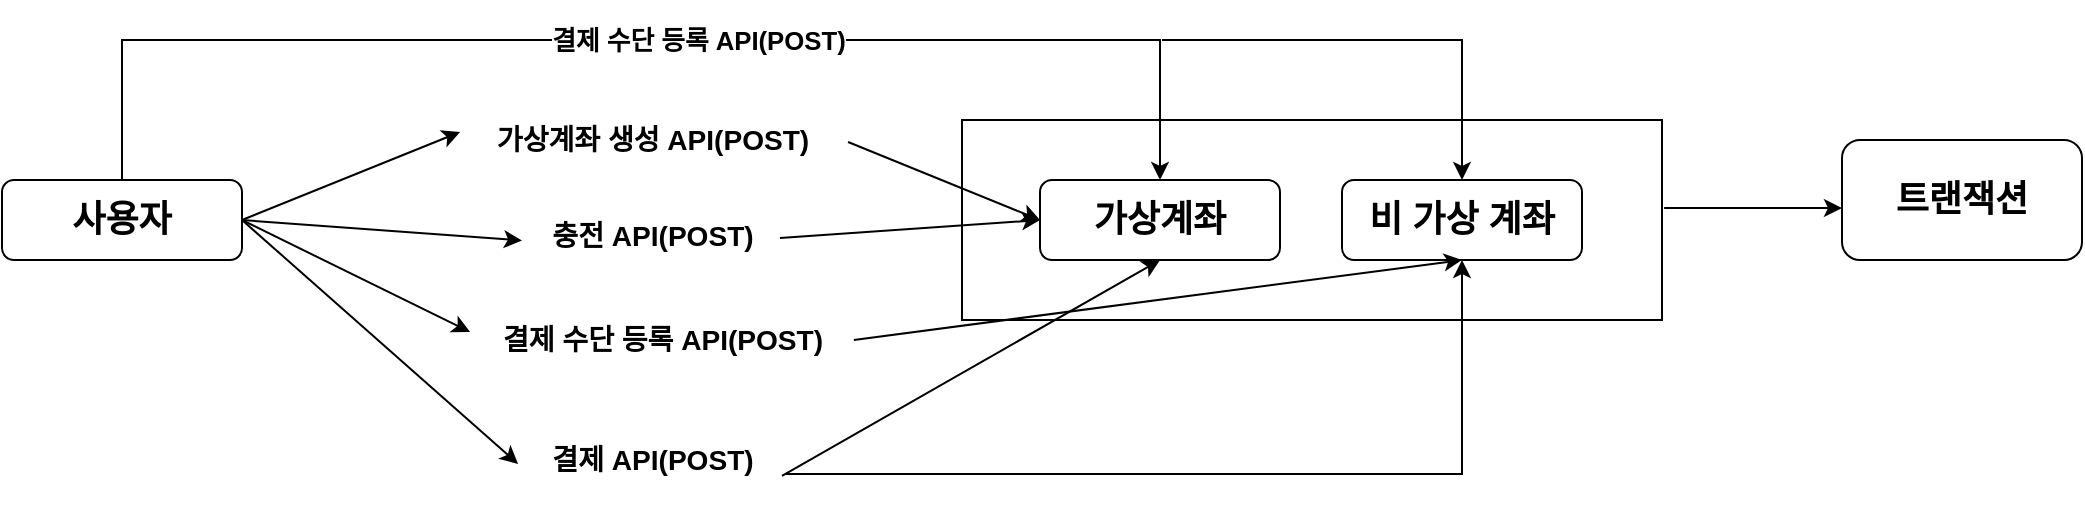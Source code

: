 <mxfile version="21.2.3" type="github">
  <diagram id="C5RBs43oDa-KdzZeNtuy" name="Page-1">
    <mxGraphModel dx="1434" dy="796" grid="1" gridSize="10" guides="1" tooltips="1" connect="1" arrows="1" fold="1" page="1" pageScale="1" pageWidth="827" pageHeight="1169" math="0" shadow="0">
      <root>
        <mxCell id="WIyWlLk6GJQsqaUBKTNV-0" />
        <mxCell id="WIyWlLk6GJQsqaUBKTNV-1" parent="WIyWlLk6GJQsqaUBKTNV-0" />
        <mxCell id="TbvAZddnH93Szv7DOew2-26" value="" style="rounded=0;whiteSpace=wrap;html=1;" vertex="1" parent="WIyWlLk6GJQsqaUBKTNV-1">
          <mxGeometry x="630" y="240" width="350" height="100" as="geometry" />
        </mxCell>
        <mxCell id="WIyWlLk6GJQsqaUBKTNV-3" value="&lt;h2&gt;&lt;font face=&quot;Lucida Console&quot;&gt;사용자&lt;/font&gt;&lt;/h2&gt;" style="rounded=1;whiteSpace=wrap;html=1;fontSize=12;glass=0;strokeWidth=1;shadow=0;" parent="WIyWlLk6GJQsqaUBKTNV-1" vertex="1">
          <mxGeometry x="150" y="270" width="120" height="40" as="geometry" />
        </mxCell>
        <mxCell id="TbvAZddnH93Szv7DOew2-3" value="" style="endArrow=classic;html=1;rounded=0;exitX=0.5;exitY=0;exitDx=0;exitDy=0;entryX=0.5;entryY=0;entryDx=0;entryDy=0;" edge="1" parent="WIyWlLk6GJQsqaUBKTNV-1" source="WIyWlLk6GJQsqaUBKTNV-3" target="WIyWlLk6GJQsqaUBKTNV-7">
          <mxGeometry relative="1" as="geometry">
            <mxPoint x="323" y="400" as="sourcePoint" />
            <mxPoint x="750" y="150" as="targetPoint" />
            <Array as="points">
              <mxPoint x="210" y="200" />
              <mxPoint x="329" y="200" />
              <mxPoint x="489" y="200" />
              <mxPoint x="639" y="200" />
              <mxPoint x="729" y="200" />
            </Array>
          </mxGeometry>
        </mxCell>
        <mxCell id="TbvAZddnH93Szv7DOew2-4" value="&lt;h3&gt;결제 수단 등록 API(POST)&lt;/h3&gt;" style="edgeLabel;resizable=0;html=1;align=center;verticalAlign=middle;" connectable="0" vertex="1" parent="TbvAZddnH93Szv7DOew2-3">
          <mxGeometry relative="1" as="geometry">
            <mxPoint x="28" as="offset" />
          </mxGeometry>
        </mxCell>
        <mxCell id="WIyWlLk6GJQsqaUBKTNV-7" value="&lt;h2&gt;가상계좌&lt;/h2&gt;" style="rounded=1;whiteSpace=wrap;html=1;fontSize=12;glass=0;strokeWidth=1;shadow=0;movable=1;resizable=1;rotatable=1;deletable=1;editable=1;locked=0;connectable=1;container=0;" parent="WIyWlLk6GJQsqaUBKTNV-1" vertex="1">
          <mxGeometry x="669" y="270" width="120" height="40" as="geometry" />
        </mxCell>
        <mxCell id="WIyWlLk6GJQsqaUBKTNV-12" value="&lt;h2&gt;비 가상 계좌&lt;/h2&gt;" style="rounded=1;whiteSpace=wrap;html=1;fontSize=12;glass=0;strokeWidth=1;shadow=0;movable=1;resizable=1;rotatable=1;deletable=1;editable=1;locked=0;connectable=1;container=0;" parent="WIyWlLk6GJQsqaUBKTNV-1" vertex="1">
          <mxGeometry x="820" y="270" width="120" height="40" as="geometry" />
        </mxCell>
        <mxCell id="TbvAZddnH93Szv7DOew2-22" value="" style="endArrow=classic;html=1;rounded=0;entryX=0.5;entryY=0;entryDx=0;entryDy=0;" edge="1" parent="WIyWlLk6GJQsqaUBKTNV-1" target="WIyWlLk6GJQsqaUBKTNV-12">
          <mxGeometry width="50" height="50" relative="1" as="geometry">
            <mxPoint x="730" y="200" as="sourcePoint" />
            <mxPoint x="890" y="270" as="targetPoint" />
            <Array as="points">
              <mxPoint x="840" y="200" />
              <mxPoint x="880" y="200" />
            </Array>
          </mxGeometry>
        </mxCell>
        <mxCell id="TbvAZddnH93Szv7DOew2-29" value="" style="endArrow=classic;html=1;rounded=0;exitX=1;exitY=0.5;exitDx=0;exitDy=0;entryX=-0.005;entryY=0.433;entryDx=0;entryDy=0;entryPerimeter=0;" edge="1" parent="WIyWlLk6GJQsqaUBKTNV-1" source="WIyWlLk6GJQsqaUBKTNV-3" target="TbvAZddnH93Szv7DOew2-40">
          <mxGeometry width="50" height="50" relative="1" as="geometry">
            <mxPoint x="510" y="360" as="sourcePoint" />
            <mxPoint x="364" y="292.5" as="targetPoint" />
          </mxGeometry>
        </mxCell>
        <mxCell id="TbvAZddnH93Szv7DOew2-30" value="" style="endArrow=classic;html=1;rounded=0;exitX=1.016;exitY=0.517;exitDx=0;exitDy=0;entryX=0;entryY=0.5;entryDx=0;entryDy=0;exitPerimeter=0;" edge="1" parent="WIyWlLk6GJQsqaUBKTNV-1" source="TbvAZddnH93Szv7DOew2-40" target="WIyWlLk6GJQsqaUBKTNV-7">
          <mxGeometry width="50" height="50" relative="1" as="geometry">
            <mxPoint x="534" y="292.5" as="sourcePoint" />
            <mxPoint x="560" y="310" as="targetPoint" />
          </mxGeometry>
        </mxCell>
        <mxCell id="TbvAZddnH93Szv7DOew2-31" value="" style="endArrow=classic;html=1;rounded=0;" edge="1" parent="WIyWlLk6GJQsqaUBKTNV-1" target="TbvAZddnH93Szv7DOew2-41">
          <mxGeometry width="50" height="50" relative="1" as="geometry">
            <mxPoint x="270" y="290" as="sourcePoint" />
            <mxPoint x="400" y="290" as="targetPoint" />
          </mxGeometry>
        </mxCell>
        <mxCell id="TbvAZddnH93Szv7DOew2-32" value="" style="endArrow=classic;html=1;rounded=0;exitX=0.992;exitY=0.414;exitDx=0;exitDy=0;entryX=0;entryY=0.5;entryDx=0;entryDy=0;exitPerimeter=0;" edge="1" parent="WIyWlLk6GJQsqaUBKTNV-1" source="TbvAZddnH93Szv7DOew2-41" target="WIyWlLk6GJQsqaUBKTNV-7">
          <mxGeometry width="50" height="50" relative="1" as="geometry">
            <mxPoint x="532.98" y="335.13" as="sourcePoint" />
            <mxPoint x="560" y="310" as="targetPoint" />
          </mxGeometry>
        </mxCell>
        <mxCell id="TbvAZddnH93Szv7DOew2-33" value="" style="endArrow=classic;html=1;rounded=0;exitX=1;exitY=0.5;exitDx=0;exitDy=0;entryX=-0.005;entryY=0.289;entryDx=0;entryDy=0;entryPerimeter=0;" edge="1" parent="WIyWlLk6GJQsqaUBKTNV-1" source="WIyWlLk6GJQsqaUBKTNV-3" target="TbvAZddnH93Szv7DOew2-43">
          <mxGeometry width="50" height="50" relative="1" as="geometry">
            <mxPoint x="510" y="330" as="sourcePoint" />
            <mxPoint x="386" y="348" as="targetPoint" />
          </mxGeometry>
        </mxCell>
        <mxCell id="TbvAZddnH93Szv7DOew2-34" value="" style="endArrow=classic;html=1;rounded=0;exitX=1;exitY=0.633;exitDx=0;exitDy=0;entryX=0.5;entryY=1;entryDx=0;entryDy=0;exitPerimeter=0;" edge="1" parent="WIyWlLk6GJQsqaUBKTNV-1" source="TbvAZddnH93Szv7DOew2-42" target="WIyWlLk6GJQsqaUBKTNV-7">
          <mxGeometry width="50" height="50" relative="1" as="geometry">
            <mxPoint x="534" y="365" as="sourcePoint" />
            <mxPoint x="560" y="280" as="targetPoint" />
            <Array as="points" />
          </mxGeometry>
        </mxCell>
        <mxCell id="TbvAZddnH93Szv7DOew2-35" value="" style="endArrow=classic;html=1;rounded=0;exitX=1.005;exitY=0.333;exitDx=0;exitDy=0;entryX=0.5;entryY=1;entryDx=0;entryDy=0;exitPerimeter=0;" edge="1" parent="WIyWlLk6GJQsqaUBKTNV-1" source="TbvAZddnH93Szv7DOew2-43" target="WIyWlLk6GJQsqaUBKTNV-12">
          <mxGeometry width="50" height="50" relative="1" as="geometry">
            <mxPoint x="534" y="365" as="sourcePoint" />
            <mxPoint x="560" y="280" as="targetPoint" />
            <Array as="points" />
          </mxGeometry>
        </mxCell>
        <mxCell id="TbvAZddnH93Szv7DOew2-36" value="" style="endArrow=classic;html=1;rounded=0;entryX=-0.015;entryY=0.533;entryDx=0;entryDy=0;entryPerimeter=0;" edge="1" parent="WIyWlLk6GJQsqaUBKTNV-1" target="TbvAZddnH93Szv7DOew2-42">
          <mxGeometry width="50" height="50" relative="1" as="geometry">
            <mxPoint x="270" y="290" as="sourcePoint" />
            <mxPoint x="410" y="400" as="targetPoint" />
          </mxGeometry>
        </mxCell>
        <mxCell id="TbvAZddnH93Szv7DOew2-37" value="" style="endArrow=classic;html=1;rounded=0;exitX=1.015;exitY=0.617;exitDx=0;exitDy=0;exitPerimeter=0;entryX=0.5;entryY=1;entryDx=0;entryDy=0;" edge="1" parent="WIyWlLk6GJQsqaUBKTNV-1" source="TbvAZddnH93Szv7DOew2-42" target="WIyWlLk6GJQsqaUBKTNV-12">
          <mxGeometry width="50" height="50" relative="1" as="geometry">
            <mxPoint x="535.02" y="391.1" as="sourcePoint" />
            <mxPoint x="880" y="310" as="targetPoint" />
            <Array as="points">
              <mxPoint x="880" y="417" />
            </Array>
          </mxGeometry>
        </mxCell>
        <mxCell id="TbvAZddnH93Szv7DOew2-38" value="&lt;h2&gt;트랜잭션&lt;/h2&gt;" style="rounded=1;whiteSpace=wrap;html=1;" vertex="1" parent="WIyWlLk6GJQsqaUBKTNV-1">
          <mxGeometry x="1070" y="250" width="120" height="60" as="geometry" />
        </mxCell>
        <mxCell id="TbvAZddnH93Szv7DOew2-39" value="" style="endArrow=classic;html=1;rounded=0;exitX=1.003;exitY=0.44;exitDx=0;exitDy=0;exitPerimeter=0;" edge="1" parent="WIyWlLk6GJQsqaUBKTNV-1" source="TbvAZddnH93Szv7DOew2-26">
          <mxGeometry width="50" height="50" relative="1" as="geometry">
            <mxPoint x="510" y="330" as="sourcePoint" />
            <mxPoint x="1070" y="284" as="targetPoint" />
          </mxGeometry>
        </mxCell>
        <mxCell id="TbvAZddnH93Szv7DOew2-40" value="&lt;h3&gt;가상계좌 생성 API(POST)&lt;/h3&gt;" style="text;html=1;align=center;verticalAlign=middle;resizable=0;points=[];autosize=1;strokeColor=none;fillColor=none;" vertex="1" parent="WIyWlLk6GJQsqaUBKTNV-1">
          <mxGeometry x="380" y="220" width="190" height="60" as="geometry" />
        </mxCell>
        <mxCell id="TbvAZddnH93Szv7DOew2-41" value="&lt;h3&gt;충전 API(POST)&lt;/h3&gt;&lt;div&gt;&lt;br&gt;&lt;/div&gt;" style="text;html=1;align=center;verticalAlign=middle;resizable=0;points=[];autosize=1;strokeColor=none;fillColor=none;" vertex="1" parent="WIyWlLk6GJQsqaUBKTNV-1">
          <mxGeometry x="410" y="270" width="130" height="70" as="geometry" />
        </mxCell>
        <mxCell id="TbvAZddnH93Szv7DOew2-42" value="&lt;h3&gt;결제 API(POST)&lt;/h3&gt;" style="text;html=1;align=center;verticalAlign=middle;resizable=0;points=[];autosize=1;strokeColor=none;fillColor=none;" vertex="1" parent="WIyWlLk6GJQsqaUBKTNV-1">
          <mxGeometry x="410" y="380" width="130" height="60" as="geometry" />
        </mxCell>
        <mxCell id="TbvAZddnH93Szv7DOew2-43" value="&lt;h3&gt;결제 수단 등록 API(POST)&lt;/h3&gt;&lt;h3&gt;&lt;br&gt;&lt;/h3&gt;" style="text;html=1;align=center;verticalAlign=middle;resizable=0;points=[];autosize=1;strokeColor=none;fillColor=none;" vertex="1" parent="WIyWlLk6GJQsqaUBKTNV-1">
          <mxGeometry x="385" y="320" width="190" height="90" as="geometry" />
        </mxCell>
      </root>
    </mxGraphModel>
  </diagram>
</mxfile>
